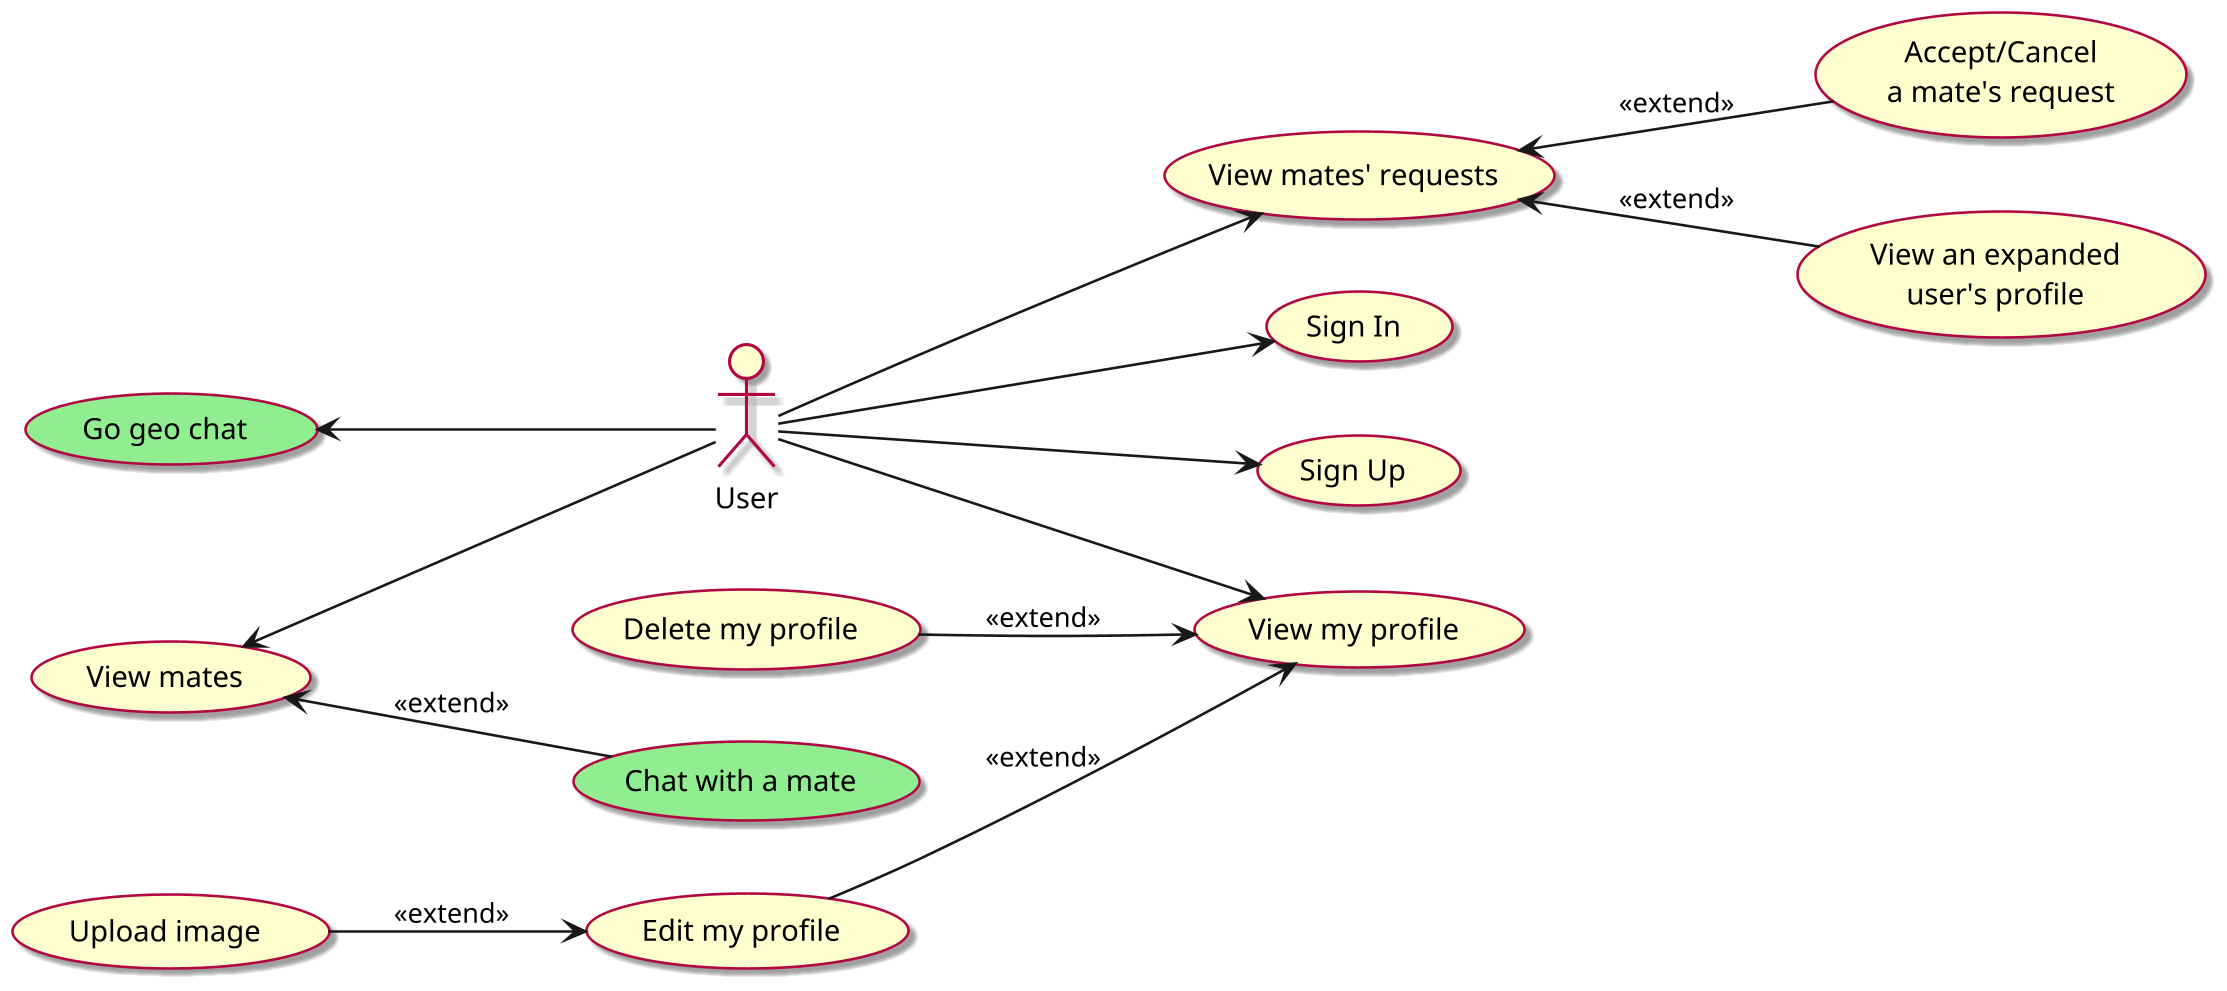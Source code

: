 @startuml uc_p1

skinparam ArrowThickness 1.25

skinparam ActorBorderThickness 1.5
skinparam ActorBackgroundColor #FEFECE
skinparam ActorBorderColor #B20842

skinparam UsecaseBorderColor #B20842
skinparam UsecaseBorderThickness 1.25
skinparam UsecaseBackgroundColor #FEFECE

skinparam Shadowing true
skinparam dpi 200

' -----------------------------------------------

actor "User" as User

usecase "Sign In" as SignIn
usecase "Sign Up" as SignUp

usecase "View my profile" as ViewMyProfile
usecase "Edit my profile" as EditMyProfile
usecase "Upload image" as UploadImage
usecase "Delete my profile" as DeleteMyProfile

usecase "View mates" as ViewMates
usecase "Chat with a mate" as ChatWithMate #LightGreen
usecase "View mates' requests" as ViewMatesReqs
usecase "Accept/Cancel\na mate's request" as AccCanMateReq

usecase "View an expanded\nuser's profile" as ViewExpandedUserProfile

' see uc2.wsd diagram...
usecase "Go geo chat" as GoGeoChat #LightGreen

' -----------------------------------------------

left to right direction

User --> SignIn
User --> SignUp

User --> ViewMyProfile
ViewMyProfile <-u- EditMyProfile : <<extend>>
ViewMyProfile <-u- DeleteMyProfile : <<extend>>
EditMyProfile <-u- UploadImage : <<extend>>

User -u-> ViewMates
User -d-> ViewMatesReqs

ViewMates <-- ChatWithMate : <<extend>>
ViewMatesReqs <-- AccCanMateReq : <<extend>>
ViewMatesReqs <-- ViewExpandedUserProfile : <<extend>>

User -u-> GoGeoChat

@enduml
